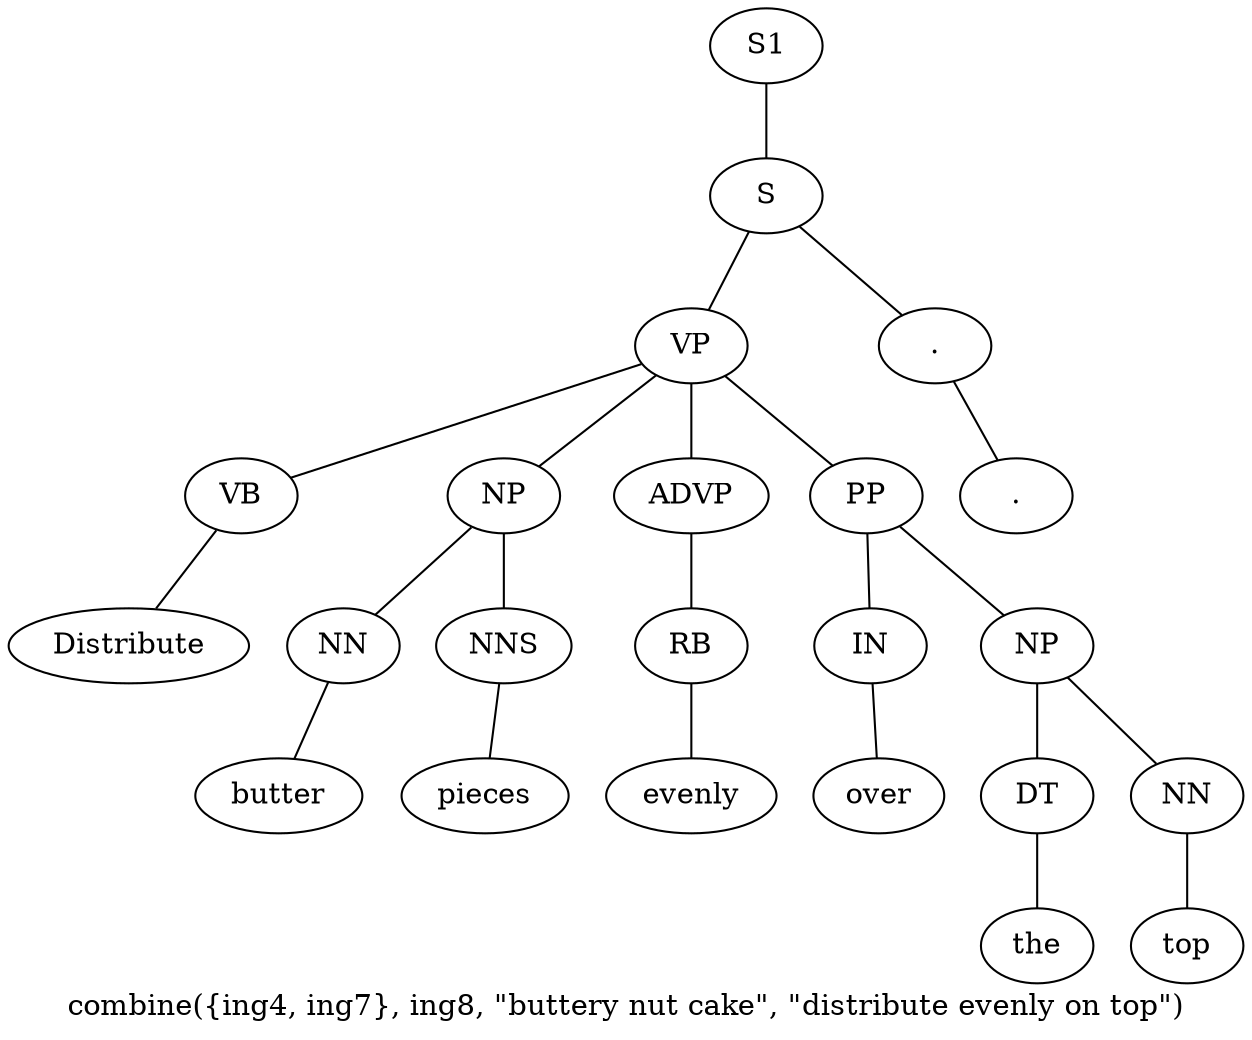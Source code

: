 graph SyntaxGraph {
	label = "combine({ing4, ing7}, ing8, \"buttery nut cake\", \"distribute evenly on top\")";
	Node0 [label="S1"];
	Node1 [label="S"];
	Node2 [label="VP"];
	Node3 [label="VB"];
	Node4 [label="Distribute"];
	Node5 [label="NP"];
	Node6 [label="NN"];
	Node7 [label="butter"];
	Node8 [label="NNS"];
	Node9 [label="pieces"];
	Node10 [label="ADVP"];
	Node11 [label="RB"];
	Node12 [label="evenly"];
	Node13 [label="PP"];
	Node14 [label="IN"];
	Node15 [label="over"];
	Node16 [label="NP"];
	Node17 [label="DT"];
	Node18 [label="the"];
	Node19 [label="NN"];
	Node20 [label="top"];
	Node21 [label="."];
	Node22 [label="."];

	Node0 -- Node1;
	Node1 -- Node2;
	Node1 -- Node21;
	Node2 -- Node3;
	Node2 -- Node5;
	Node2 -- Node10;
	Node2 -- Node13;
	Node3 -- Node4;
	Node5 -- Node6;
	Node5 -- Node8;
	Node6 -- Node7;
	Node8 -- Node9;
	Node10 -- Node11;
	Node11 -- Node12;
	Node13 -- Node14;
	Node13 -- Node16;
	Node14 -- Node15;
	Node16 -- Node17;
	Node16 -- Node19;
	Node17 -- Node18;
	Node19 -- Node20;
	Node21 -- Node22;
}